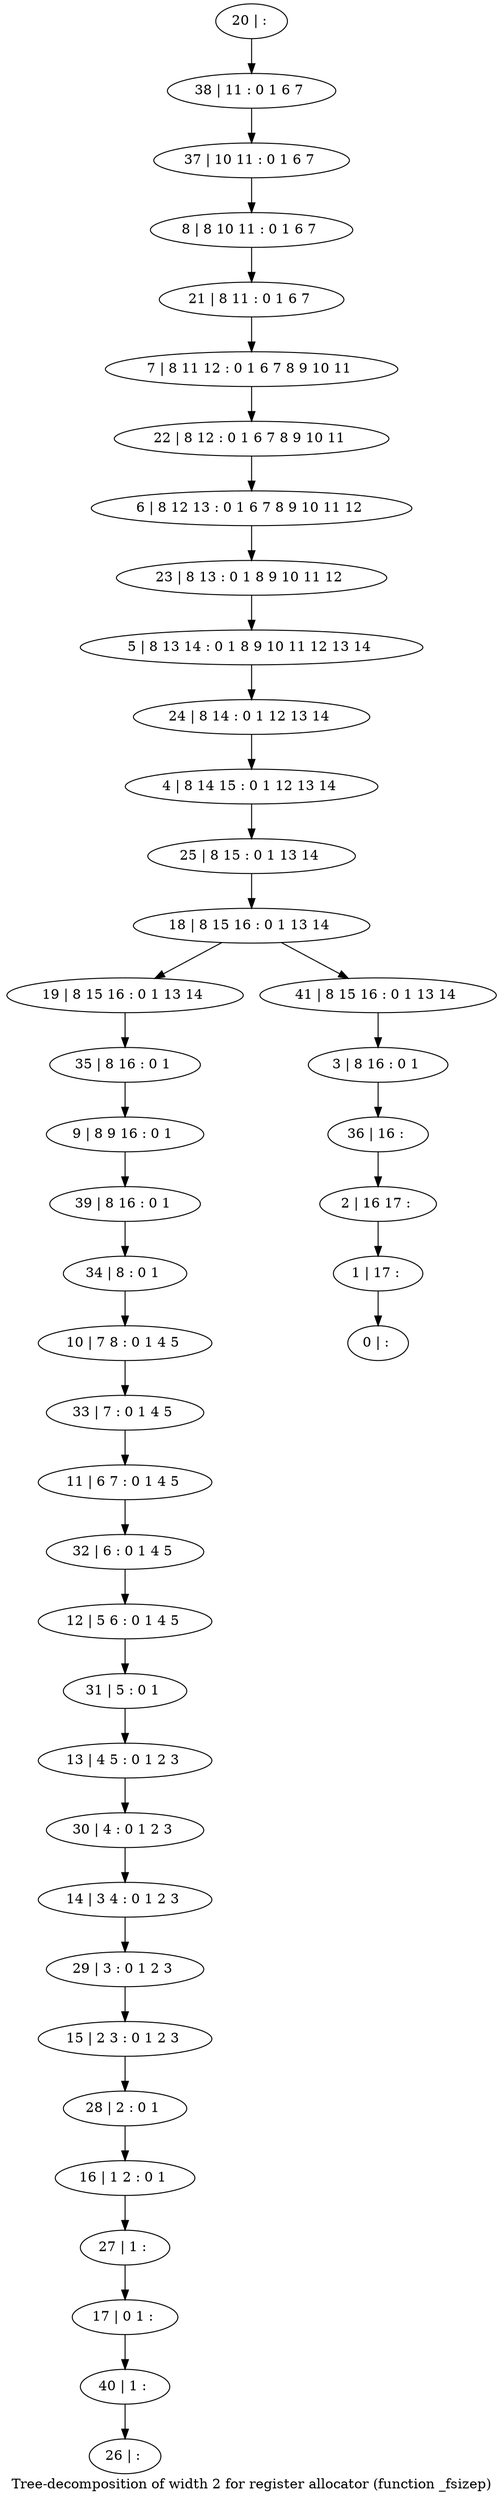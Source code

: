 digraph G {
graph [label="Tree-decomposition of width 2 for register allocator (function _fsizep)"]
0[label="0 | : "];
1[label="1 | 17 : "];
2[label="2 | 16 17 : "];
3[label="3 | 8 16 : 0 1 "];
4[label="4 | 8 14 15 : 0 1 12 13 14 "];
5[label="5 | 8 13 14 : 0 1 8 9 10 11 12 13 14 "];
6[label="6 | 8 12 13 : 0 1 6 7 8 9 10 11 12 "];
7[label="7 | 8 11 12 : 0 1 6 7 8 9 10 11 "];
8[label="8 | 8 10 11 : 0 1 6 7 "];
9[label="9 | 8 9 16 : 0 1 "];
10[label="10 | 7 8 : 0 1 4 5 "];
11[label="11 | 6 7 : 0 1 4 5 "];
12[label="12 | 5 6 : 0 1 4 5 "];
13[label="13 | 4 5 : 0 1 2 3 "];
14[label="14 | 3 4 : 0 1 2 3 "];
15[label="15 | 2 3 : 0 1 2 3 "];
16[label="16 | 1 2 : 0 1 "];
17[label="17 | 0 1 : "];
18[label="18 | 8 15 16 : 0 1 13 14 "];
19[label="19 | 8 15 16 : 0 1 13 14 "];
20[label="20 | : "];
21[label="21 | 8 11 : 0 1 6 7 "];
22[label="22 | 8 12 : 0 1 6 7 8 9 10 11 "];
23[label="23 | 8 13 : 0 1 8 9 10 11 12 "];
24[label="24 | 8 14 : 0 1 12 13 14 "];
25[label="25 | 8 15 : 0 1 13 14 "];
26[label="26 | : "];
27[label="27 | 1 : "];
28[label="28 | 2 : 0 1 "];
29[label="29 | 3 : 0 1 2 3 "];
30[label="30 | 4 : 0 1 2 3 "];
31[label="31 | 5 : 0 1 "];
32[label="32 | 6 : 0 1 4 5 "];
33[label="33 | 7 : 0 1 4 5 "];
34[label="34 | 8 : 0 1 "];
35[label="35 | 8 16 : 0 1 "];
36[label="36 | 16 : "];
37[label="37 | 10 11 : 0 1 6 7 "];
38[label="38 | 11 : 0 1 6 7 "];
39[label="39 | 8 16 : 0 1 "];
40[label="40 | 1 : "];
41[label="41 | 8 15 16 : 0 1 13 14 "];
27->17 ;
16->27 ;
28->16 ;
15->28 ;
29->15 ;
14->29 ;
30->14 ;
13->30 ;
31->13 ;
12->31 ;
32->12 ;
11->32 ;
33->11 ;
10->33 ;
34->10 ;
35->9 ;
19->35 ;
39->34 ;
9->39 ;
40->26 ;
17->40 ;
20->38 ;
38->37 ;
37->8 ;
8->21 ;
21->7 ;
7->22 ;
22->6 ;
6->23 ;
23->5 ;
5->24 ;
24->4 ;
4->25 ;
25->18 ;
3->36 ;
36->2 ;
2->1 ;
1->0 ;
41->3 ;
18->19 ;
18->41 ;
}
